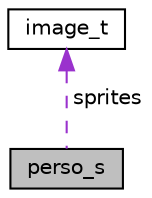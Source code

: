 digraph "perso_s"
{
 // LATEX_PDF_SIZE
  edge [fontname="Helvetica",fontsize="10",labelfontname="Helvetica",labelfontsize="10"];
  node [fontname="Helvetica",fontsize="10",shape=record];
  Node1 [label="perso_s",height=0.2,width=0.4,color="black", fillcolor="grey75", style="filled", fontcolor="black",tooltip=" "];
  Node2 -> Node1 [dir="back",color="darkorchid3",fontsize="10",style="dashed",label=" sprites" ,fontname="Helvetica"];
  Node2 [label="image_t",height=0.2,width=0.4,color="black", fillcolor="white", style="filled",URL="$structimage__t.html",tooltip=" "];
}
